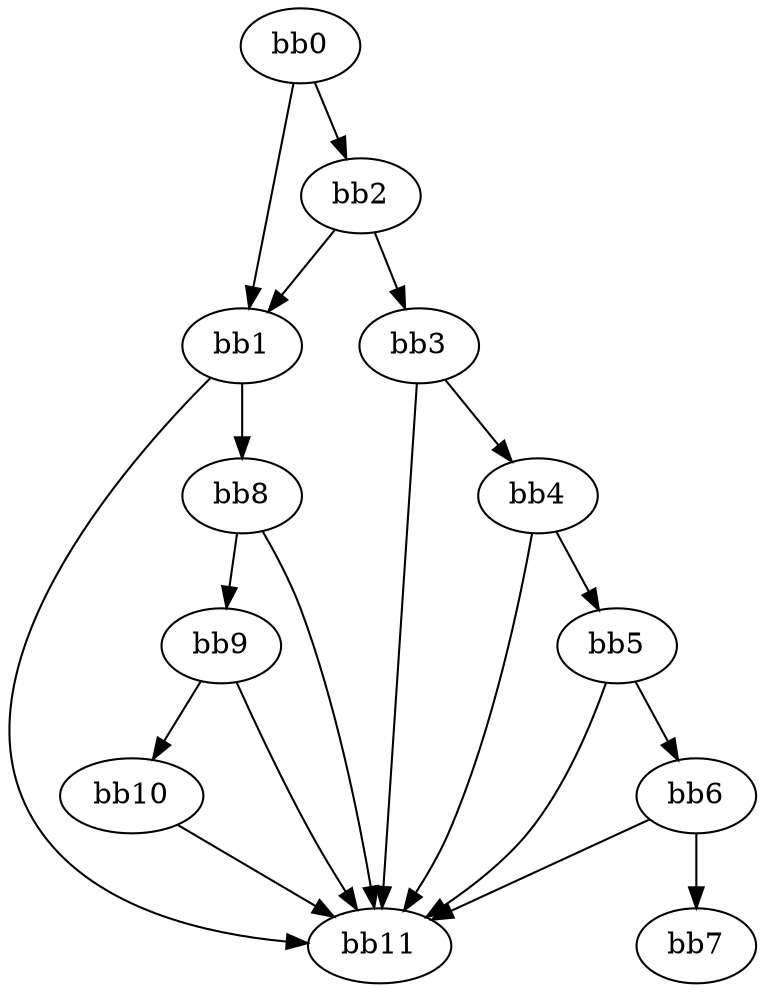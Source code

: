 digraph {
    0 [ label = "bb0\l" ]
    1 [ label = "bb1\l" ]
    2 [ label = "bb2\l" ]
    3 [ label = "bb3\l" ]
    4 [ label = "bb4\l" ]
    5 [ label = "bb5\l" ]
    6 [ label = "bb6\l" ]
    7 [ label = "bb7\l" ]
    8 [ label = "bb8\l" ]
    9 [ label = "bb9\l" ]
    10 [ label = "bb10\l" ]
    11 [ label = "bb11\l" ]
    0 -> 1 [ ]
    0 -> 2 [ ]
    1 -> 8 [ ]
    1 -> 11 [ ]
    2 -> 1 [ ]
    2 -> 3 [ ]
    3 -> 4 [ ]
    3 -> 11 [ ]
    4 -> 5 [ ]
    4 -> 11 [ ]
    5 -> 6 [ ]
    5 -> 11 [ ]
    6 -> 7 [ ]
    6 -> 11 [ ]
    8 -> 9 [ ]
    8 -> 11 [ ]
    9 -> 10 [ ]
    9 -> 11 [ ]
    10 -> 11 [ ]
}


